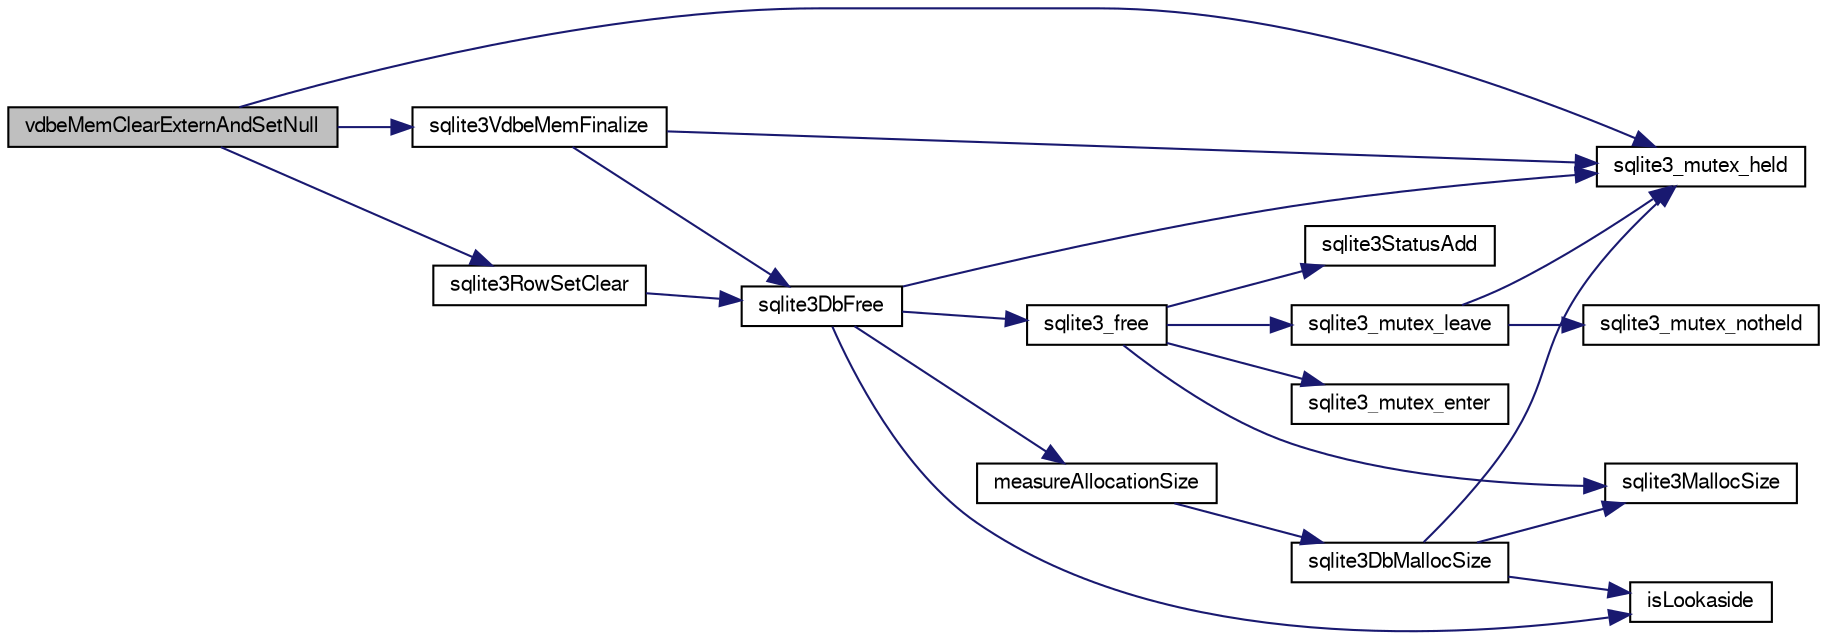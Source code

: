 digraph "vdbeMemClearExternAndSetNull"
{
  edge [fontname="FreeSans",fontsize="10",labelfontname="FreeSans",labelfontsize="10"];
  node [fontname="FreeSans",fontsize="10",shape=record];
  rankdir="LR";
  Node866192 [label="vdbeMemClearExternAndSetNull",height=0.2,width=0.4,color="black", fillcolor="grey75", style="filled", fontcolor="black"];
  Node866192 -> Node866193 [color="midnightblue",fontsize="10",style="solid",fontname="FreeSans"];
  Node866193 [label="sqlite3_mutex_held",height=0.2,width=0.4,color="black", fillcolor="white", style="filled",URL="$sqlite3_8c.html#acf77da68932b6bc163c5e68547ecc3e7"];
  Node866192 -> Node866194 [color="midnightblue",fontsize="10",style="solid",fontname="FreeSans"];
  Node866194 [label="sqlite3VdbeMemFinalize",height=0.2,width=0.4,color="black", fillcolor="white", style="filled",URL="$sqlite3_8c.html#a2568220f48ddef81b1c43e401042d9d2"];
  Node866194 -> Node866193 [color="midnightblue",fontsize="10",style="solid",fontname="FreeSans"];
  Node866194 -> Node866195 [color="midnightblue",fontsize="10",style="solid",fontname="FreeSans"];
  Node866195 [label="sqlite3DbFree",height=0.2,width=0.4,color="black", fillcolor="white", style="filled",URL="$sqlite3_8c.html#ac70ab821a6607b4a1b909582dc37a069"];
  Node866195 -> Node866193 [color="midnightblue",fontsize="10",style="solid",fontname="FreeSans"];
  Node866195 -> Node866196 [color="midnightblue",fontsize="10",style="solid",fontname="FreeSans"];
  Node866196 [label="measureAllocationSize",height=0.2,width=0.4,color="black", fillcolor="white", style="filled",URL="$sqlite3_8c.html#a45731e644a22fdb756e2b6337224217a"];
  Node866196 -> Node866197 [color="midnightblue",fontsize="10",style="solid",fontname="FreeSans"];
  Node866197 [label="sqlite3DbMallocSize",height=0.2,width=0.4,color="black", fillcolor="white", style="filled",URL="$sqlite3_8c.html#aa397e5a8a03495203a0767abf0a71f86"];
  Node866197 -> Node866198 [color="midnightblue",fontsize="10",style="solid",fontname="FreeSans"];
  Node866198 [label="sqlite3MallocSize",height=0.2,width=0.4,color="black", fillcolor="white", style="filled",URL="$sqlite3_8c.html#acf5d2a5f35270bafb050bd2def576955"];
  Node866197 -> Node866193 [color="midnightblue",fontsize="10",style="solid",fontname="FreeSans"];
  Node866197 -> Node866199 [color="midnightblue",fontsize="10",style="solid",fontname="FreeSans"];
  Node866199 [label="isLookaside",height=0.2,width=0.4,color="black", fillcolor="white", style="filled",URL="$sqlite3_8c.html#a770fa05ff9717b75e16f4d968a77b897"];
  Node866195 -> Node866199 [color="midnightblue",fontsize="10",style="solid",fontname="FreeSans"];
  Node866195 -> Node866200 [color="midnightblue",fontsize="10",style="solid",fontname="FreeSans"];
  Node866200 [label="sqlite3_free",height=0.2,width=0.4,color="black", fillcolor="white", style="filled",URL="$sqlite3_8c.html#a6552349e36a8a691af5487999ab09519"];
  Node866200 -> Node866201 [color="midnightblue",fontsize="10",style="solid",fontname="FreeSans"];
  Node866201 [label="sqlite3_mutex_enter",height=0.2,width=0.4,color="black", fillcolor="white", style="filled",URL="$sqlite3_8c.html#a1c12cde690bd89f104de5cbad12a6bf5"];
  Node866200 -> Node866202 [color="midnightblue",fontsize="10",style="solid",fontname="FreeSans"];
  Node866202 [label="sqlite3StatusAdd",height=0.2,width=0.4,color="black", fillcolor="white", style="filled",URL="$sqlite3_8c.html#afa029f93586aeab4cc85360905dae9cd"];
  Node866200 -> Node866198 [color="midnightblue",fontsize="10",style="solid",fontname="FreeSans"];
  Node866200 -> Node866203 [color="midnightblue",fontsize="10",style="solid",fontname="FreeSans"];
  Node866203 [label="sqlite3_mutex_leave",height=0.2,width=0.4,color="black", fillcolor="white", style="filled",URL="$sqlite3_8c.html#a5838d235601dbd3c1fa993555c6bcc93"];
  Node866203 -> Node866193 [color="midnightblue",fontsize="10",style="solid",fontname="FreeSans"];
  Node866203 -> Node866204 [color="midnightblue",fontsize="10",style="solid",fontname="FreeSans"];
  Node866204 [label="sqlite3_mutex_notheld",height=0.2,width=0.4,color="black", fillcolor="white", style="filled",URL="$sqlite3_8c.html#a83967c837c1c000d3b5adcfaa688f5dc"];
  Node866192 -> Node866205 [color="midnightblue",fontsize="10",style="solid",fontname="FreeSans"];
  Node866205 [label="sqlite3RowSetClear",height=0.2,width=0.4,color="black", fillcolor="white", style="filled",URL="$sqlite3_8c.html#ae153de0cd969511a607e26deeca80342"];
  Node866205 -> Node866195 [color="midnightblue",fontsize="10",style="solid",fontname="FreeSans"];
}
